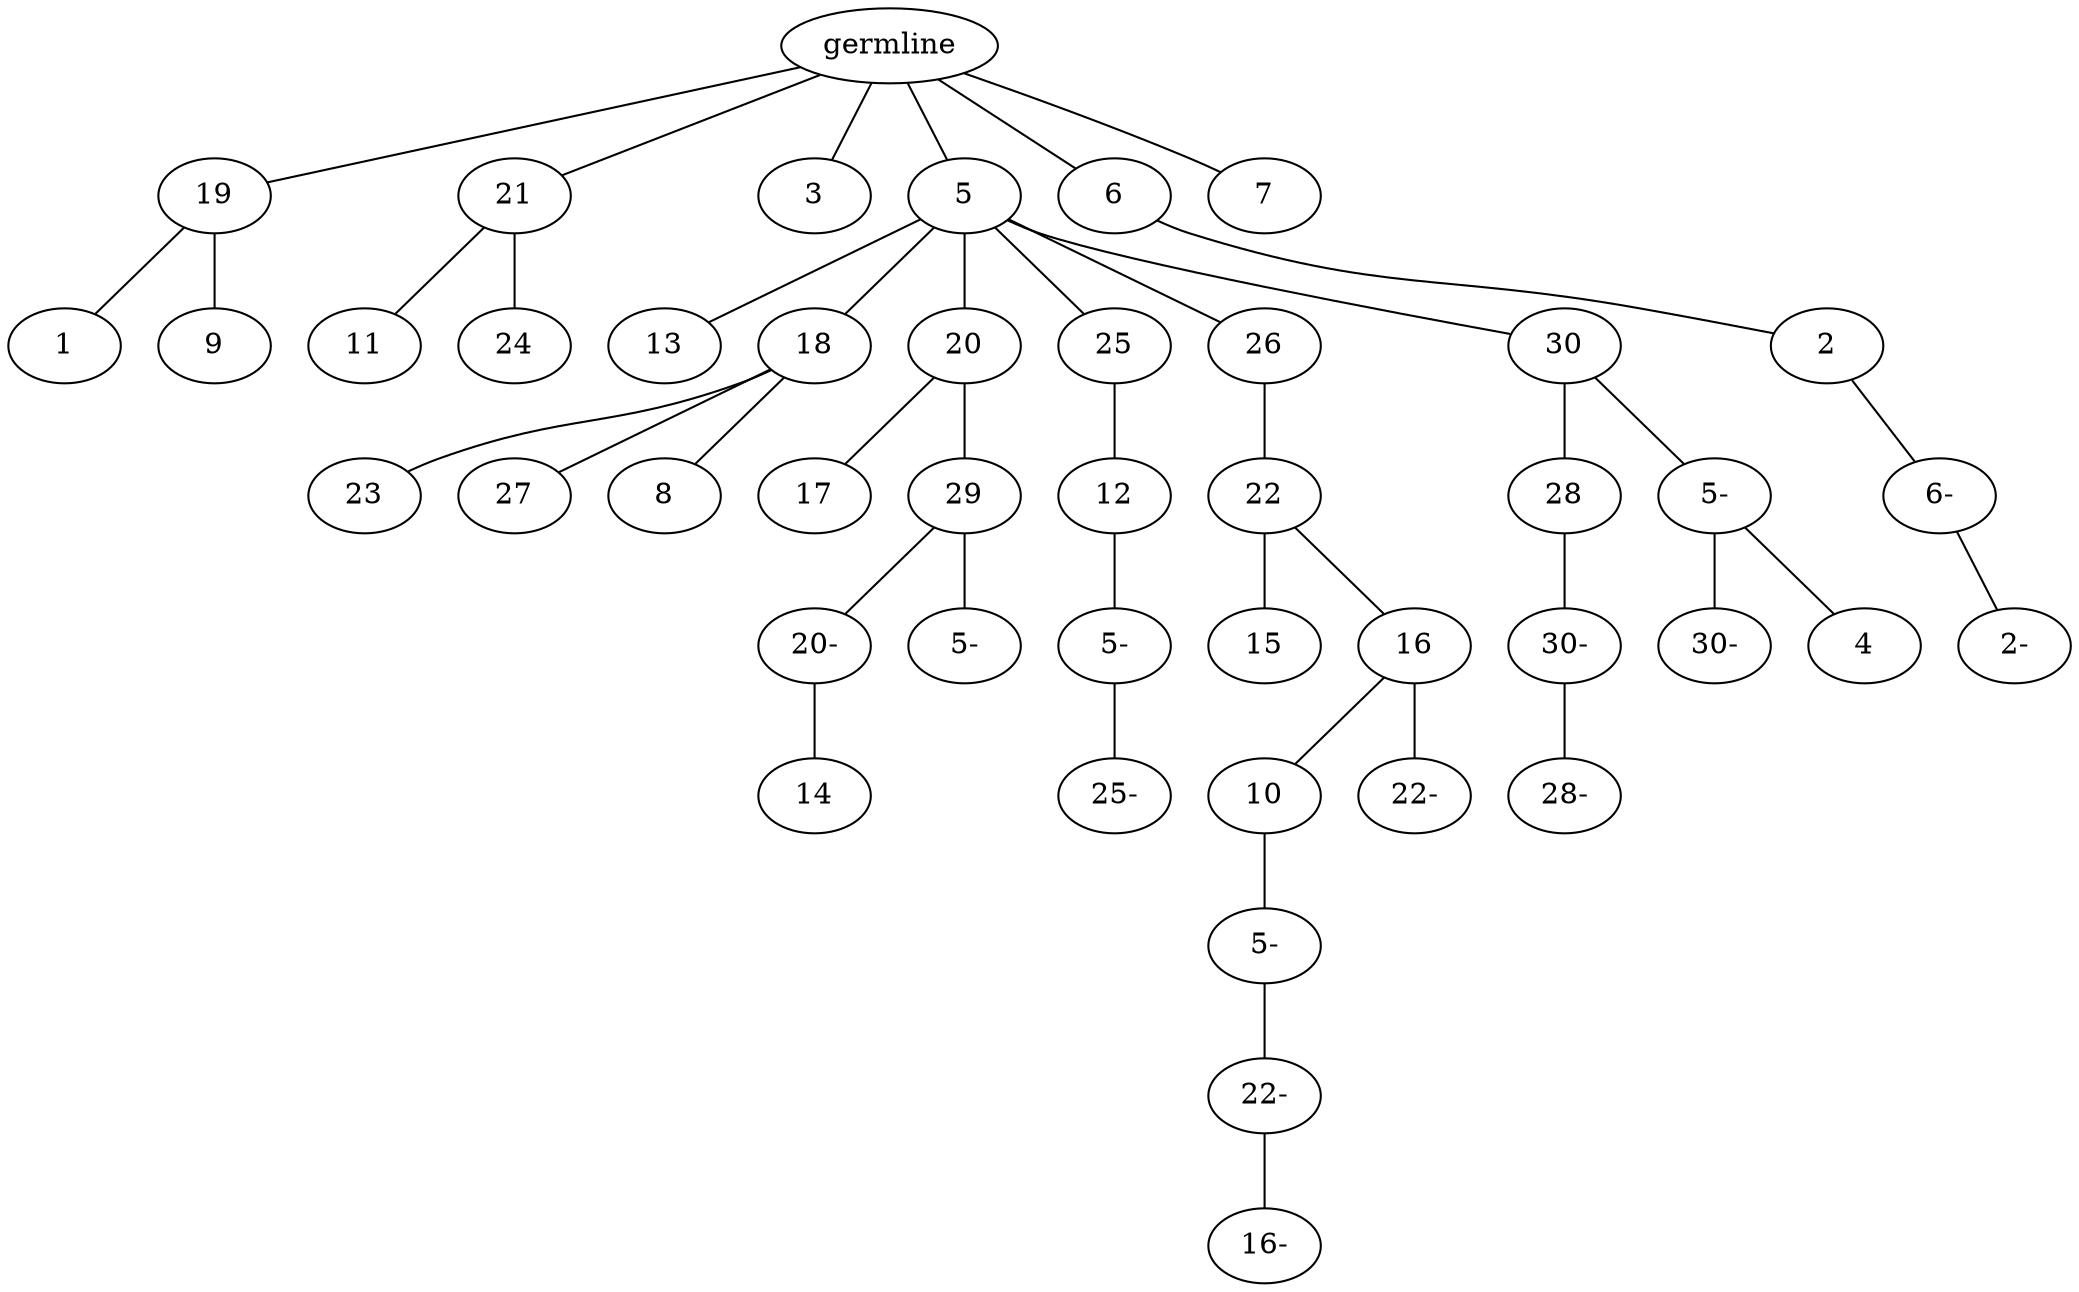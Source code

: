 graph tree {
    "140649626601408" [label="germline"];
    "140649626602272" [label="19"];
    "140649626563056" [label="1"];
    "140649626562912" [label="9"];
    "140649626565120" [label="21"];
    "140649626566032" [label="11"];
    "140649626565648" [label="24"];
    "140649626565840" [label="3"];
    "140649626564352" [label="5"];
    "140649626562672" [label="13"];
    "140649626564496" [label="18"];
    "140649626565456" [label="23"];
    "140649626565072" [label="27"];
    "140649626563440" [label="8"];
    "140649626563296" [label="20"];
    "140649626563872" [label="17"];
    "140649626565360" [label="29"];
    "140649626533216" [label="20-"];
    "140649626533072" [label="14"];
    "140649626726160" [label="5-"];
    "140649626566608" [label="25"];
    "140649626817200" [label="12"];
    "140649626532496" [label="5-"];
    "140649626530960" [label="25-"];
    "140649626564256" [label="26"];
    "140649626487536" [label="22"];
    "140649626438240" [label="15"];
    "140649626415792" [label="16"];
    "140649626717104" [label="10"];
    "140649625961424" [label="5-"];
    "140649626444704" [label="22-"];
    "140649626431056" [label="16-"];
    "140649625962960" [label="22-"];
    "140649626564640" [label="30"];
    "140649626531296" [label="28"];
    "140649625961376" [label="30-"];
    "140649626447536" [label="28-"];
    "140649626520496" [label="5-"];
    "140649626445232" [label="30-"];
    "140649626445760" [label="4"];
    "140649626416464" [label="6"];
    "140649626565552" [label="2"];
    "140649626447488" [label="6-"];
    "140649626427696" [label="2-"];
    "140649625962432" [label="7"];
    "140649626601408" -- "140649626602272";
    "140649626601408" -- "140649626565120";
    "140649626601408" -- "140649626565840";
    "140649626601408" -- "140649626564352";
    "140649626601408" -- "140649626416464";
    "140649626601408" -- "140649625962432";
    "140649626602272" -- "140649626563056";
    "140649626602272" -- "140649626562912";
    "140649626565120" -- "140649626566032";
    "140649626565120" -- "140649626565648";
    "140649626564352" -- "140649626562672";
    "140649626564352" -- "140649626564496";
    "140649626564352" -- "140649626563296";
    "140649626564352" -- "140649626566608";
    "140649626564352" -- "140649626564256";
    "140649626564352" -- "140649626564640";
    "140649626564496" -- "140649626565456";
    "140649626564496" -- "140649626565072";
    "140649626564496" -- "140649626563440";
    "140649626563296" -- "140649626563872";
    "140649626563296" -- "140649626565360";
    "140649626565360" -- "140649626533216";
    "140649626565360" -- "140649626726160";
    "140649626533216" -- "140649626533072";
    "140649626566608" -- "140649626817200";
    "140649626817200" -- "140649626532496";
    "140649626532496" -- "140649626530960";
    "140649626564256" -- "140649626487536";
    "140649626487536" -- "140649626438240";
    "140649626487536" -- "140649626415792";
    "140649626415792" -- "140649626717104";
    "140649626415792" -- "140649625962960";
    "140649626717104" -- "140649625961424";
    "140649625961424" -- "140649626444704";
    "140649626444704" -- "140649626431056";
    "140649626564640" -- "140649626531296";
    "140649626564640" -- "140649626520496";
    "140649626531296" -- "140649625961376";
    "140649625961376" -- "140649626447536";
    "140649626520496" -- "140649626445232";
    "140649626520496" -- "140649626445760";
    "140649626416464" -- "140649626565552";
    "140649626565552" -- "140649626447488";
    "140649626447488" -- "140649626427696";
}
